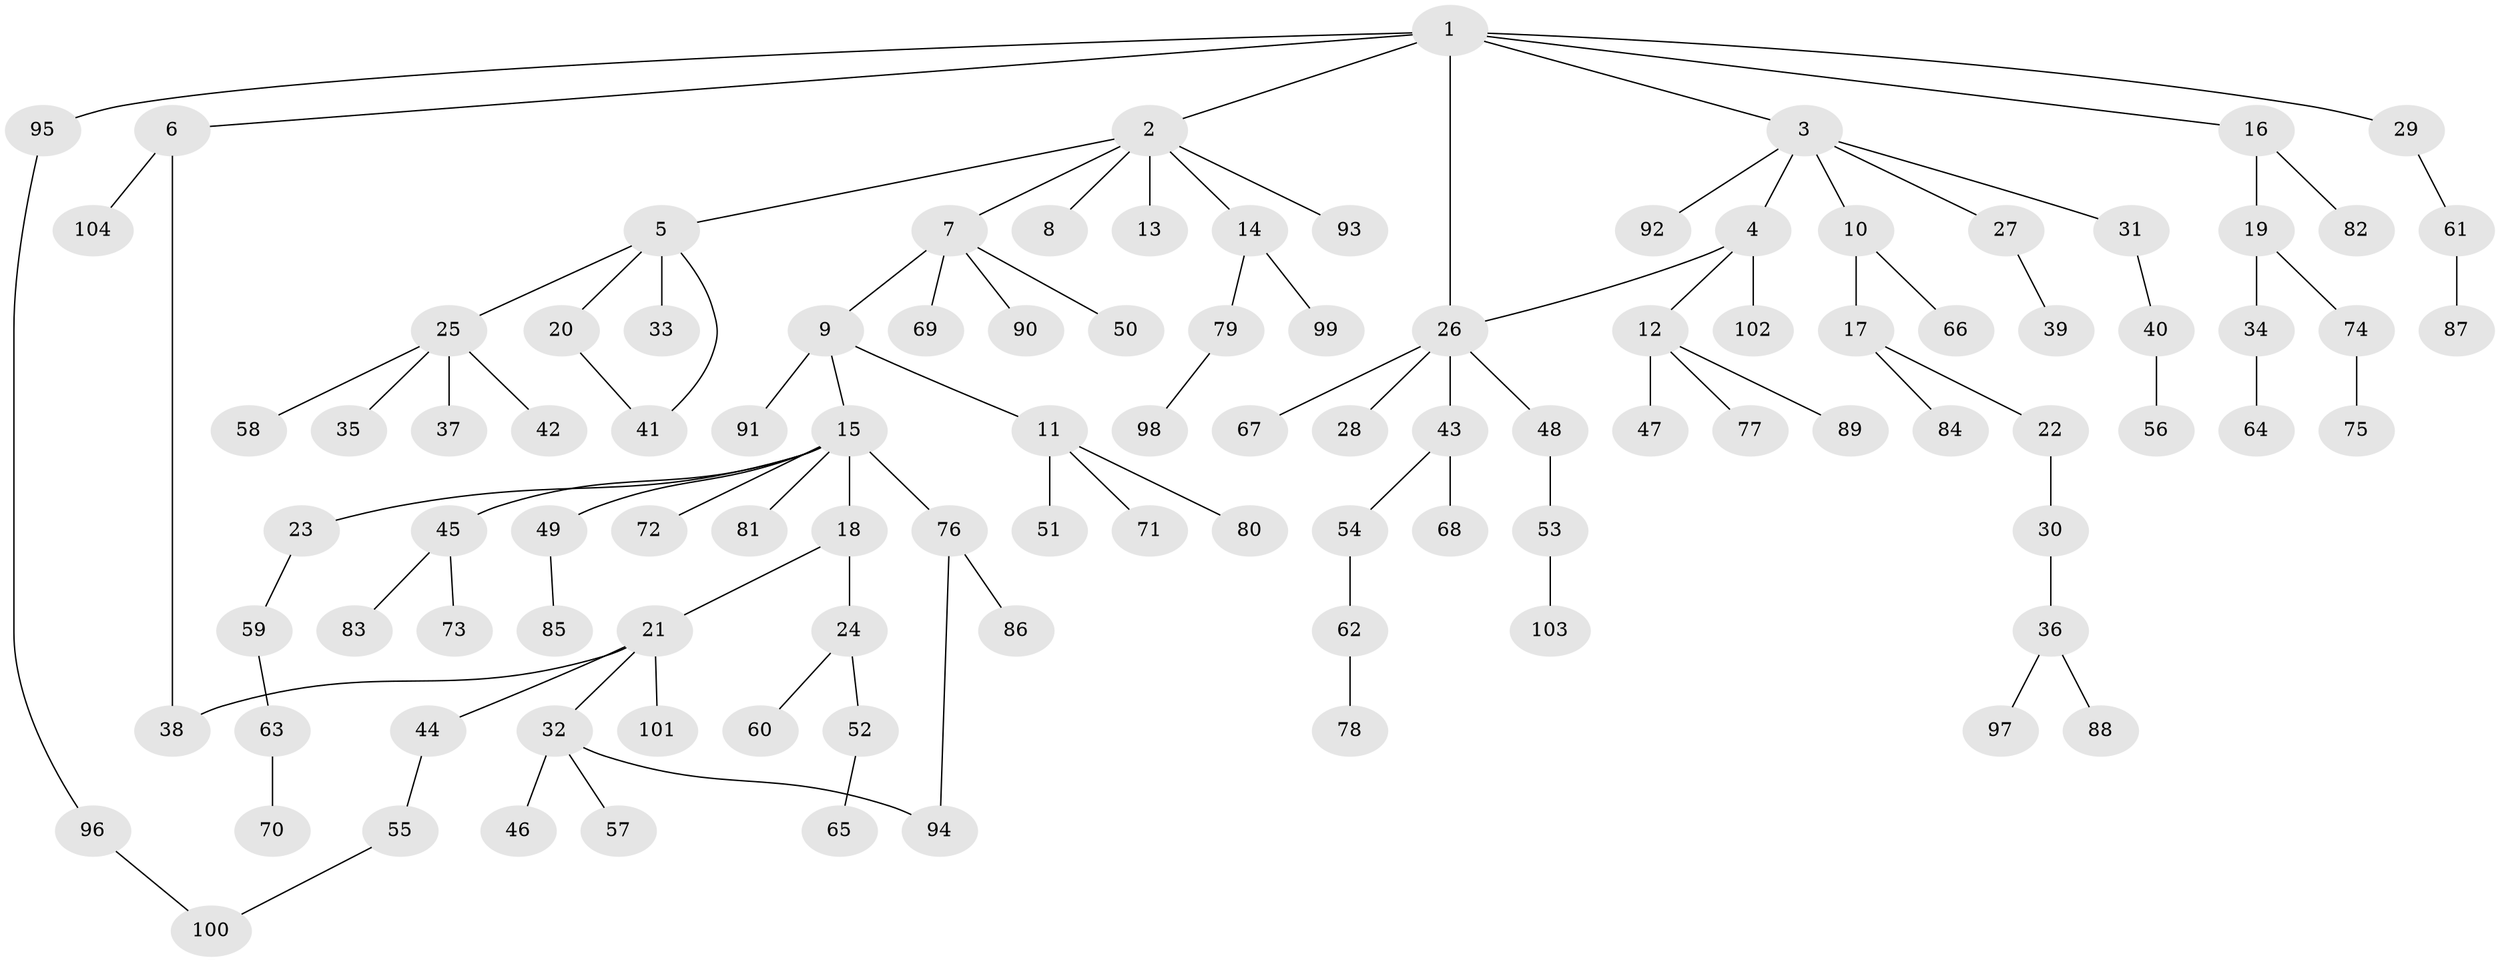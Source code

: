 // Generated by graph-tools (version 1.1) at 2025/41/03/09/25 04:41:45]
// undirected, 104 vertices, 108 edges
graph export_dot {
graph [start="1"]
  node [color=gray90,style=filled];
  1;
  2;
  3;
  4;
  5;
  6;
  7;
  8;
  9;
  10;
  11;
  12;
  13;
  14;
  15;
  16;
  17;
  18;
  19;
  20;
  21;
  22;
  23;
  24;
  25;
  26;
  27;
  28;
  29;
  30;
  31;
  32;
  33;
  34;
  35;
  36;
  37;
  38;
  39;
  40;
  41;
  42;
  43;
  44;
  45;
  46;
  47;
  48;
  49;
  50;
  51;
  52;
  53;
  54;
  55;
  56;
  57;
  58;
  59;
  60;
  61;
  62;
  63;
  64;
  65;
  66;
  67;
  68;
  69;
  70;
  71;
  72;
  73;
  74;
  75;
  76;
  77;
  78;
  79;
  80;
  81;
  82;
  83;
  84;
  85;
  86;
  87;
  88;
  89;
  90;
  91;
  92;
  93;
  94;
  95;
  96;
  97;
  98;
  99;
  100;
  101;
  102;
  103;
  104;
  1 -- 2;
  1 -- 3;
  1 -- 6;
  1 -- 16;
  1 -- 26;
  1 -- 29;
  1 -- 95;
  2 -- 5;
  2 -- 7;
  2 -- 8;
  2 -- 13;
  2 -- 14;
  2 -- 93;
  3 -- 4;
  3 -- 10;
  3 -- 27;
  3 -- 31;
  3 -- 92;
  4 -- 12;
  4 -- 102;
  4 -- 26;
  5 -- 20;
  5 -- 25;
  5 -- 33;
  5 -- 41;
  6 -- 38;
  6 -- 104;
  7 -- 9;
  7 -- 50;
  7 -- 69;
  7 -- 90;
  9 -- 11;
  9 -- 15;
  9 -- 91;
  10 -- 17;
  10 -- 66;
  11 -- 51;
  11 -- 71;
  11 -- 80;
  12 -- 47;
  12 -- 77;
  12 -- 89;
  14 -- 79;
  14 -- 99;
  15 -- 18;
  15 -- 23;
  15 -- 45;
  15 -- 49;
  15 -- 72;
  15 -- 76;
  15 -- 81;
  16 -- 19;
  16 -- 82;
  17 -- 22;
  17 -- 84;
  18 -- 21;
  18 -- 24;
  19 -- 34;
  19 -- 74;
  20 -- 41;
  21 -- 32;
  21 -- 44;
  21 -- 101;
  21 -- 38;
  22 -- 30;
  23 -- 59;
  24 -- 52;
  24 -- 60;
  25 -- 35;
  25 -- 37;
  25 -- 42;
  25 -- 58;
  26 -- 28;
  26 -- 43;
  26 -- 48;
  26 -- 67;
  27 -- 39;
  29 -- 61;
  30 -- 36;
  31 -- 40;
  32 -- 46;
  32 -- 57;
  32 -- 94;
  34 -- 64;
  36 -- 88;
  36 -- 97;
  40 -- 56;
  43 -- 54;
  43 -- 68;
  44 -- 55;
  45 -- 73;
  45 -- 83;
  48 -- 53;
  49 -- 85;
  52 -- 65;
  53 -- 103;
  54 -- 62;
  55 -- 100;
  59 -- 63;
  61 -- 87;
  62 -- 78;
  63 -- 70;
  74 -- 75;
  76 -- 86;
  76 -- 94;
  79 -- 98;
  95 -- 96;
  96 -- 100;
}
